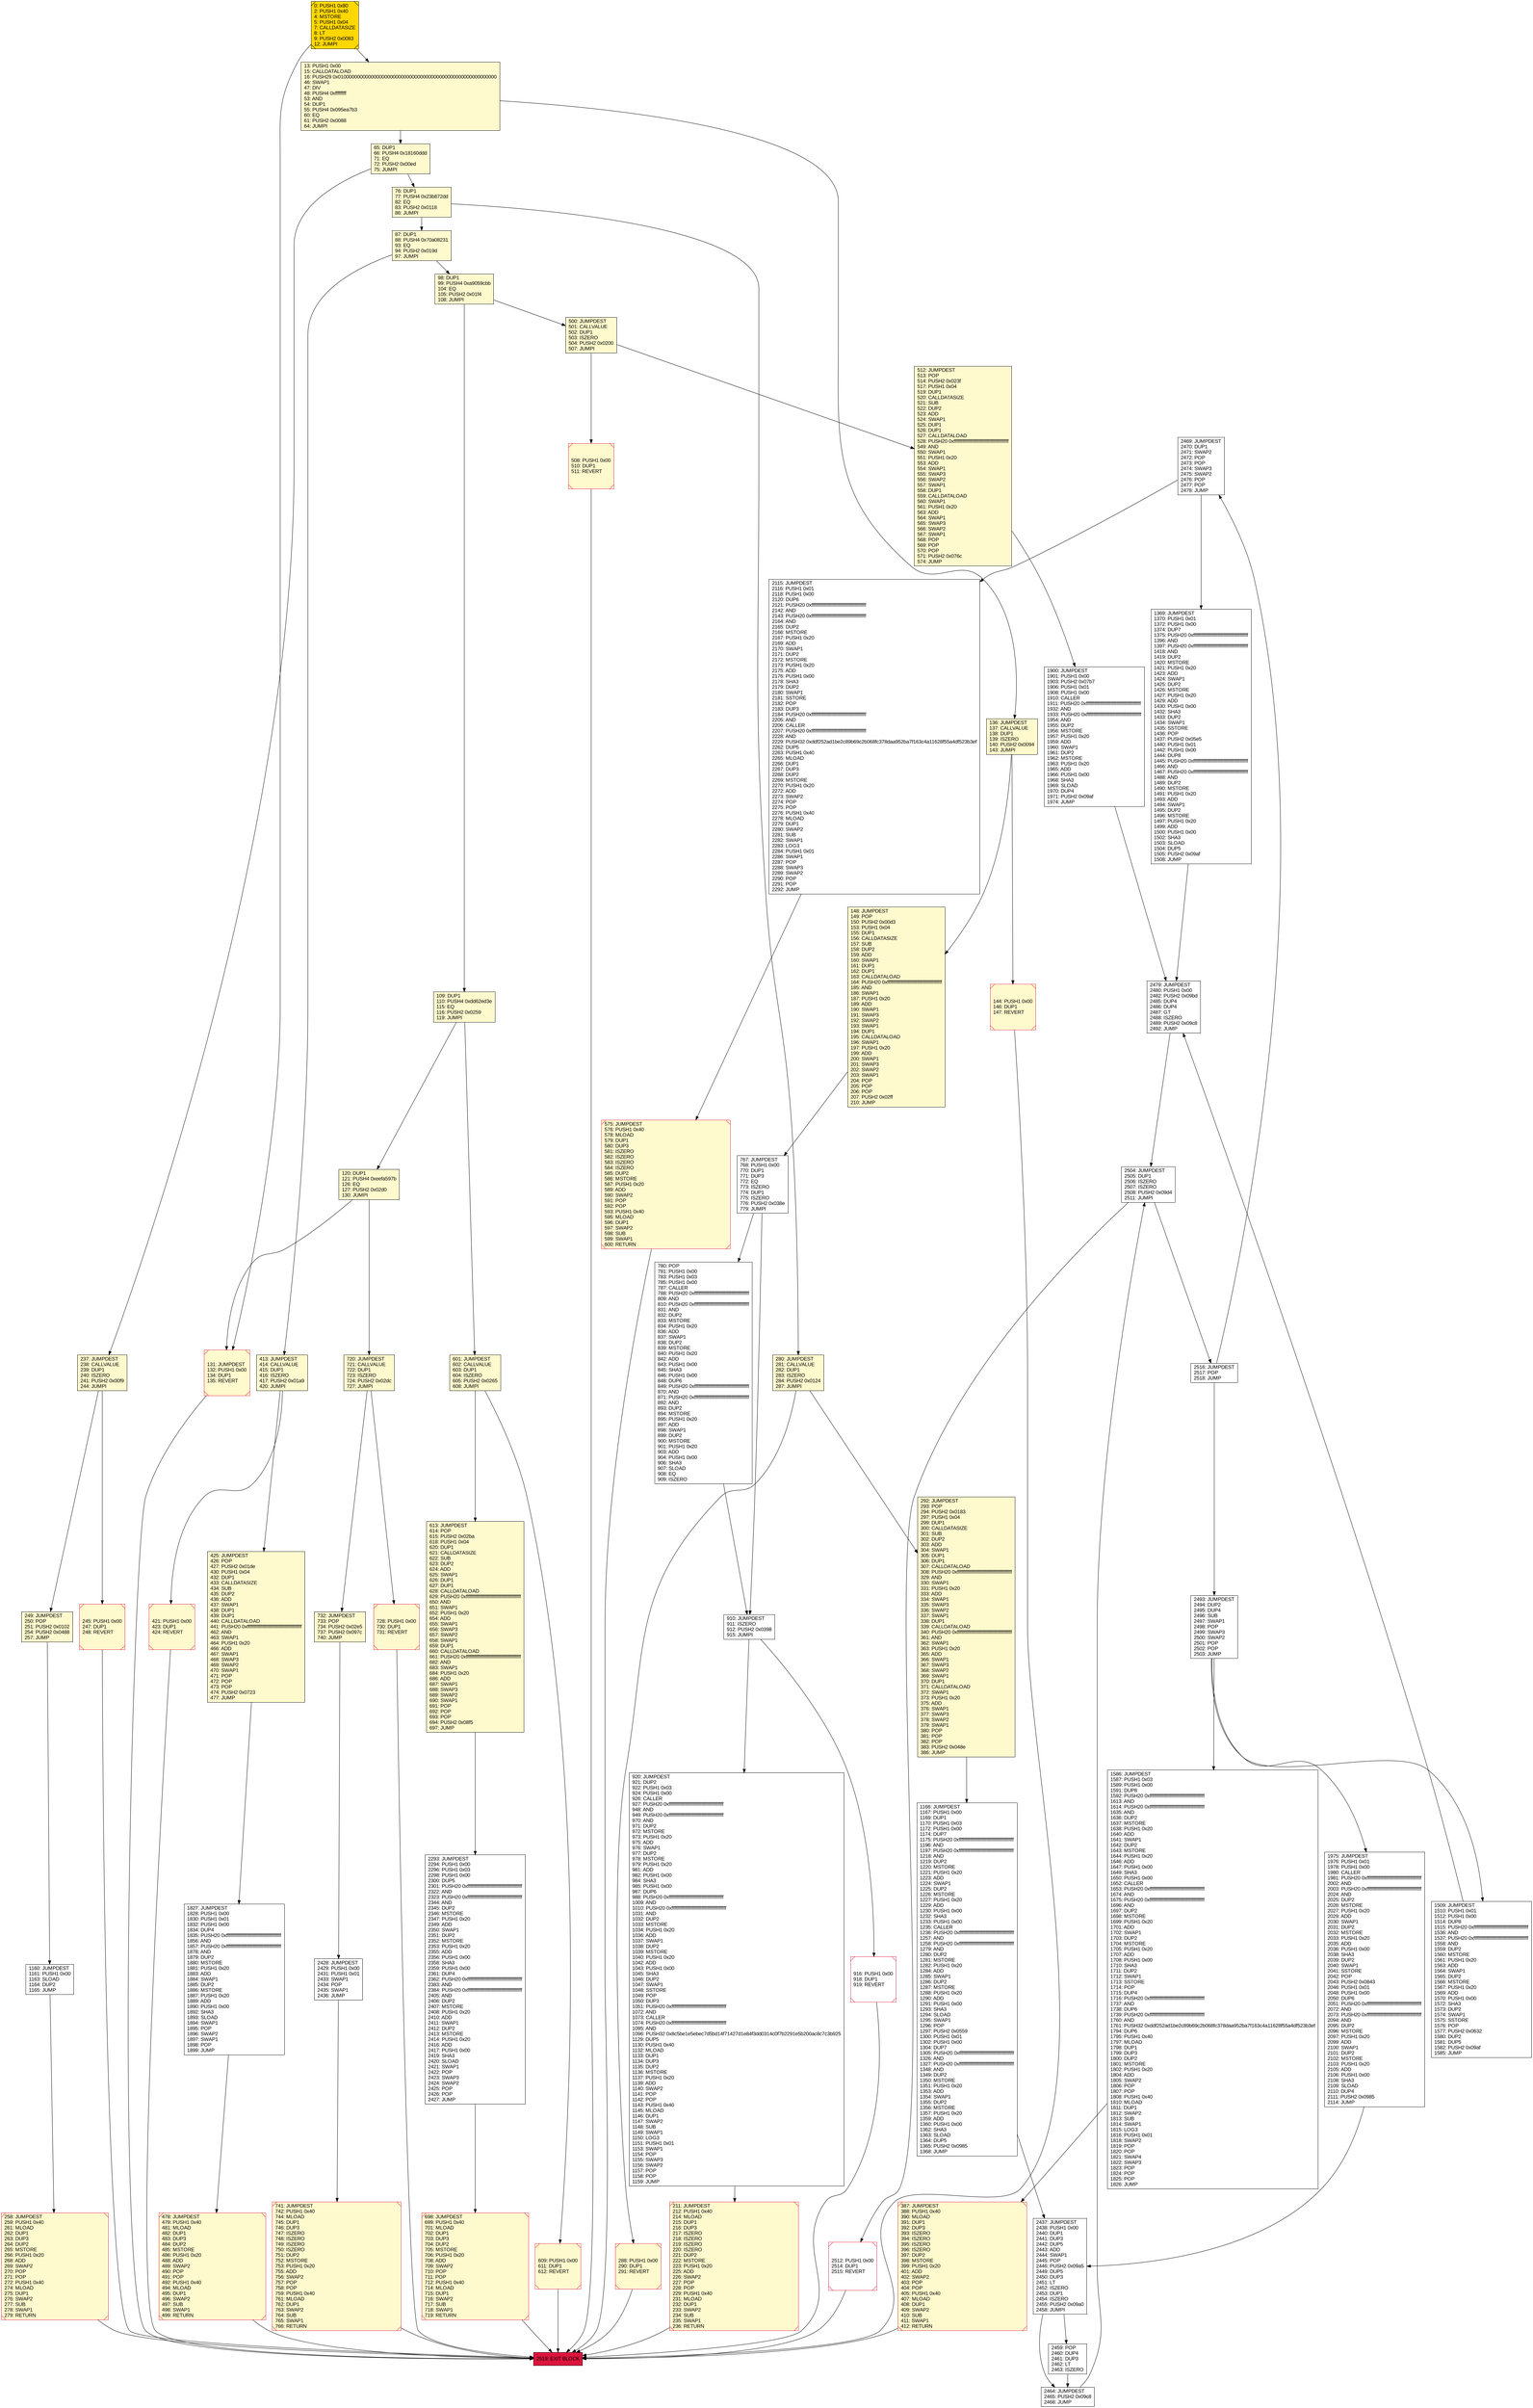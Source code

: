 digraph G {
bgcolor=transparent rankdir=UD;
node [shape=box style=filled color=black fillcolor=white fontname=arial fontcolor=black];
288 [label="288: PUSH1 0x00\l290: DUP1\l291: REVERT\l" fillcolor=lemonchiffon shape=Msquare color=crimson ];
575 [label="575: JUMPDEST\l576: PUSH1 0x40\l578: MLOAD\l579: DUP1\l580: DUP3\l581: ISZERO\l582: ISZERO\l583: ISZERO\l584: ISZERO\l585: DUP2\l586: MSTORE\l587: PUSH1 0x20\l589: ADD\l590: SWAP2\l591: POP\l592: POP\l593: PUSH1 0x40\l595: MLOAD\l596: DUP1\l597: SWAP2\l598: SUB\l599: SWAP1\l600: RETURN\l" fillcolor=lemonchiffon shape=Msquare color=crimson ];
421 [label="421: PUSH1 0x00\l423: DUP1\l424: REVERT\l" fillcolor=lemonchiffon shape=Msquare color=crimson ];
613 [label="613: JUMPDEST\l614: POP\l615: PUSH2 0x02ba\l618: PUSH1 0x04\l620: DUP1\l621: CALLDATASIZE\l622: SUB\l623: DUP2\l624: ADD\l625: SWAP1\l626: DUP1\l627: DUP1\l628: CALLDATALOAD\l629: PUSH20 0xffffffffffffffffffffffffffffffffffffffff\l650: AND\l651: SWAP1\l652: PUSH1 0x20\l654: ADD\l655: SWAP1\l656: SWAP3\l657: SWAP2\l658: SWAP1\l659: DUP1\l660: CALLDATALOAD\l661: PUSH20 0xffffffffffffffffffffffffffffffffffffffff\l682: AND\l683: SWAP1\l684: PUSH1 0x20\l686: ADD\l687: SWAP1\l688: SWAP3\l689: SWAP2\l690: SWAP1\l691: POP\l692: POP\l693: POP\l694: PUSH2 0x08f5\l697: JUMP\l" fillcolor=lemonchiffon ];
2493 [label="2493: JUMPDEST\l2494: DUP2\l2495: DUP4\l2496: SUB\l2497: SWAP1\l2498: POP\l2499: SWAP3\l2500: SWAP2\l2501: POP\l2502: POP\l2503: JUMP\l" ];
131 [label="131: JUMPDEST\l132: PUSH1 0x00\l134: DUP1\l135: REVERT\l" fillcolor=lemonchiffon shape=Msquare color=crimson ];
2293 [label="2293: JUMPDEST\l2294: PUSH1 0x00\l2296: PUSH1 0x03\l2298: PUSH1 0x00\l2300: DUP5\l2301: PUSH20 0xffffffffffffffffffffffffffffffffffffffff\l2322: AND\l2323: PUSH20 0xffffffffffffffffffffffffffffffffffffffff\l2344: AND\l2345: DUP2\l2346: MSTORE\l2347: PUSH1 0x20\l2349: ADD\l2350: SWAP1\l2351: DUP2\l2352: MSTORE\l2353: PUSH1 0x20\l2355: ADD\l2356: PUSH1 0x00\l2358: SHA3\l2359: PUSH1 0x00\l2361: DUP4\l2362: PUSH20 0xffffffffffffffffffffffffffffffffffffffff\l2383: AND\l2384: PUSH20 0xffffffffffffffffffffffffffffffffffffffff\l2405: AND\l2406: DUP2\l2407: MSTORE\l2408: PUSH1 0x20\l2410: ADD\l2411: SWAP1\l2412: DUP2\l2413: MSTORE\l2414: PUSH1 0x20\l2416: ADD\l2417: PUSH1 0x00\l2419: SHA3\l2420: SLOAD\l2421: SWAP1\l2422: POP\l2423: SWAP3\l2424: SWAP2\l2425: POP\l2426: POP\l2427: JUMP\l" ];
698 [label="698: JUMPDEST\l699: PUSH1 0x40\l701: MLOAD\l702: DUP1\l703: DUP3\l704: DUP2\l705: MSTORE\l706: PUSH1 0x20\l708: ADD\l709: SWAP2\l710: POP\l711: POP\l712: PUSH1 0x40\l714: MLOAD\l715: DUP1\l716: SWAP2\l717: SUB\l718: SWAP1\l719: RETURN\l" fillcolor=lemonchiffon shape=Msquare color=crimson ];
292 [label="292: JUMPDEST\l293: POP\l294: PUSH2 0x0183\l297: PUSH1 0x04\l299: DUP1\l300: CALLDATASIZE\l301: SUB\l302: DUP2\l303: ADD\l304: SWAP1\l305: DUP1\l306: DUP1\l307: CALLDATALOAD\l308: PUSH20 0xffffffffffffffffffffffffffffffffffffffff\l329: AND\l330: SWAP1\l331: PUSH1 0x20\l333: ADD\l334: SWAP1\l335: SWAP3\l336: SWAP2\l337: SWAP1\l338: DUP1\l339: CALLDATALOAD\l340: PUSH20 0xffffffffffffffffffffffffffffffffffffffff\l361: AND\l362: SWAP1\l363: PUSH1 0x20\l365: ADD\l366: SWAP1\l367: SWAP3\l368: SWAP2\l369: SWAP1\l370: DUP1\l371: CALLDATALOAD\l372: SWAP1\l373: PUSH1 0x20\l375: ADD\l376: SWAP1\l377: SWAP3\l378: SWAP2\l379: SWAP1\l380: POP\l381: POP\l382: POP\l383: PUSH2 0x048e\l386: JUMP\l" fillcolor=lemonchiffon ];
512 [label="512: JUMPDEST\l513: POP\l514: PUSH2 0x023f\l517: PUSH1 0x04\l519: DUP1\l520: CALLDATASIZE\l521: SUB\l522: DUP2\l523: ADD\l524: SWAP1\l525: DUP1\l526: DUP1\l527: CALLDATALOAD\l528: PUSH20 0xffffffffffffffffffffffffffffffffffffffff\l549: AND\l550: SWAP1\l551: PUSH1 0x20\l553: ADD\l554: SWAP1\l555: SWAP3\l556: SWAP2\l557: SWAP1\l558: DUP1\l559: CALLDATALOAD\l560: SWAP1\l561: PUSH1 0x20\l563: ADD\l564: SWAP1\l565: SWAP3\l566: SWAP2\l567: SWAP1\l568: POP\l569: POP\l570: POP\l571: PUSH2 0x076c\l574: JUMP\l" fillcolor=lemonchiffon ];
1586 [label="1586: JUMPDEST\l1587: PUSH1 0x03\l1589: PUSH1 0x00\l1591: DUP8\l1592: PUSH20 0xffffffffffffffffffffffffffffffffffffffff\l1613: AND\l1614: PUSH20 0xffffffffffffffffffffffffffffffffffffffff\l1635: AND\l1636: DUP2\l1637: MSTORE\l1638: PUSH1 0x20\l1640: ADD\l1641: SWAP1\l1642: DUP2\l1643: MSTORE\l1644: PUSH1 0x20\l1646: ADD\l1647: PUSH1 0x00\l1649: SHA3\l1650: PUSH1 0x00\l1652: CALLER\l1653: PUSH20 0xffffffffffffffffffffffffffffffffffffffff\l1674: AND\l1675: PUSH20 0xffffffffffffffffffffffffffffffffffffffff\l1696: AND\l1697: DUP2\l1698: MSTORE\l1699: PUSH1 0x20\l1701: ADD\l1702: SWAP1\l1703: DUP2\l1704: MSTORE\l1705: PUSH1 0x20\l1707: ADD\l1708: PUSH1 0x00\l1710: SHA3\l1711: DUP2\l1712: SWAP1\l1713: SSTORE\l1714: POP\l1715: DUP4\l1716: PUSH20 0xffffffffffffffffffffffffffffffffffffffff\l1737: AND\l1738: DUP6\l1739: PUSH20 0xffffffffffffffffffffffffffffffffffffffff\l1760: AND\l1761: PUSH32 0xddf252ad1be2c89b69c2b068fc378daa952ba7f163c4a11628f55a4df523b3ef\l1794: DUP6\l1795: PUSH1 0x40\l1797: MLOAD\l1798: DUP1\l1799: DUP3\l1800: DUP2\l1801: MSTORE\l1802: PUSH1 0x20\l1804: ADD\l1805: SWAP2\l1806: POP\l1807: POP\l1808: PUSH1 0x40\l1810: MLOAD\l1811: DUP1\l1812: SWAP2\l1813: SUB\l1814: SWAP1\l1815: LOG3\l1816: PUSH1 0x01\l1818: SWAP2\l1819: POP\l1820: POP\l1821: SWAP4\l1822: SWAP3\l1823: POP\l1824: POP\l1825: POP\l1826: JUMP\l" ];
1975 [label="1975: JUMPDEST\l1976: PUSH1 0x01\l1978: PUSH1 0x00\l1980: CALLER\l1981: PUSH20 0xffffffffffffffffffffffffffffffffffffffff\l2002: AND\l2003: PUSH20 0xffffffffffffffffffffffffffffffffffffffff\l2024: AND\l2025: DUP2\l2026: MSTORE\l2027: PUSH1 0x20\l2029: ADD\l2030: SWAP1\l2031: DUP2\l2032: MSTORE\l2033: PUSH1 0x20\l2035: ADD\l2036: PUSH1 0x00\l2038: SHA3\l2039: DUP2\l2040: SWAP1\l2041: SSTORE\l2042: POP\l2043: PUSH2 0x0843\l2046: PUSH1 0x01\l2048: PUSH1 0x00\l2050: DUP6\l2051: PUSH20 0xffffffffffffffffffffffffffffffffffffffff\l2072: AND\l2073: PUSH20 0xffffffffffffffffffffffffffffffffffffffff\l2094: AND\l2095: DUP2\l2096: MSTORE\l2097: PUSH1 0x20\l2099: ADD\l2100: SWAP1\l2101: DUP2\l2102: MSTORE\l2103: PUSH1 0x20\l2105: ADD\l2106: PUSH1 0x00\l2108: SHA3\l2109: SLOAD\l2110: DUP4\l2111: PUSH2 0x0985\l2114: JUMP\l" ];
65 [label="65: DUP1\l66: PUSH4 0x18160ddd\l71: EQ\l72: PUSH2 0x00ed\l75: JUMPI\l" fillcolor=lemonchiffon ];
500 [label="500: JUMPDEST\l501: CALLVALUE\l502: DUP1\l503: ISZERO\l504: PUSH2 0x0200\l507: JUMPI\l" fillcolor=lemonchiffon ];
732 [label="732: JUMPDEST\l733: POP\l734: PUSH2 0x02e5\l737: PUSH2 0x097c\l740: JUMP\l" fillcolor=lemonchiffon ];
0 [label="0: PUSH1 0x80\l2: PUSH1 0x40\l4: MSTORE\l5: PUSH1 0x04\l7: CALLDATASIZE\l8: LT\l9: PUSH2 0x0083\l12: JUMPI\l" fillcolor=lemonchiffon shape=Msquare fillcolor=gold ];
136 [label="136: JUMPDEST\l137: CALLVALUE\l138: DUP1\l139: ISZERO\l140: PUSH2 0x0094\l143: JUMPI\l" fillcolor=lemonchiffon ];
98 [label="98: DUP1\l99: PUSH4 0xa9059cbb\l104: EQ\l105: PUSH2 0x01f4\l108: JUMPI\l" fillcolor=lemonchiffon ];
249 [label="249: JUMPDEST\l250: POP\l251: PUSH2 0x0102\l254: PUSH2 0x0488\l257: JUMP\l" fillcolor=lemonchiffon ];
109 [label="109: DUP1\l110: PUSH4 0xdd62ed3e\l115: EQ\l116: PUSH2 0x0259\l119: JUMPI\l" fillcolor=lemonchiffon ];
2437 [label="2437: JUMPDEST\l2438: PUSH1 0x00\l2440: DUP1\l2441: DUP3\l2442: DUP5\l2443: ADD\l2444: SWAP1\l2445: POP\l2446: PUSH2 0x09a5\l2449: DUP5\l2450: DUP3\l2451: LT\l2452: ISZERO\l2453: DUP1\l2454: ISZERO\l2455: PUSH2 0x09a0\l2458: JUMPI\l" ];
2504 [label="2504: JUMPDEST\l2505: DUP1\l2506: ISZERO\l2507: ISZERO\l2508: PUSH2 0x09d4\l2511: JUMPI\l" ];
1900 [label="1900: JUMPDEST\l1901: PUSH1 0x00\l1903: PUSH2 0x07b7\l1906: PUSH1 0x01\l1908: PUSH1 0x00\l1910: CALLER\l1911: PUSH20 0xffffffffffffffffffffffffffffffffffffffff\l1932: AND\l1933: PUSH20 0xffffffffffffffffffffffffffffffffffffffff\l1954: AND\l1955: DUP2\l1956: MSTORE\l1957: PUSH1 0x20\l1959: ADD\l1960: SWAP1\l1961: DUP2\l1962: MSTORE\l1963: PUSH1 0x20\l1965: ADD\l1966: PUSH1 0x00\l1968: SHA3\l1969: SLOAD\l1970: DUP4\l1971: PUSH2 0x09af\l1974: JUMP\l" ];
144 [label="144: PUSH1 0x00\l146: DUP1\l147: REVERT\l" fillcolor=lemonchiffon shape=Msquare color=crimson ];
258 [label="258: JUMPDEST\l259: PUSH1 0x40\l261: MLOAD\l262: DUP1\l263: DUP3\l264: DUP2\l265: MSTORE\l266: PUSH1 0x20\l268: ADD\l269: SWAP2\l270: POP\l271: POP\l272: PUSH1 0x40\l274: MLOAD\l275: DUP1\l276: SWAP2\l277: SUB\l278: SWAP1\l279: RETURN\l" fillcolor=lemonchiffon shape=Msquare color=crimson ];
916 [label="916: PUSH1 0x00\l918: DUP1\l919: REVERT\l" shape=Msquare color=crimson ];
601 [label="601: JUMPDEST\l602: CALLVALUE\l603: DUP1\l604: ISZERO\l605: PUSH2 0x0265\l608: JUMPI\l" fillcolor=lemonchiffon ];
1160 [label="1160: JUMPDEST\l1161: PUSH1 0x00\l1163: SLOAD\l1164: DUP2\l1165: JUMP\l" ];
920 [label="920: JUMPDEST\l921: DUP2\l922: PUSH1 0x03\l924: PUSH1 0x00\l926: CALLER\l927: PUSH20 0xffffffffffffffffffffffffffffffffffffffff\l948: AND\l949: PUSH20 0xffffffffffffffffffffffffffffffffffffffff\l970: AND\l971: DUP2\l972: MSTORE\l973: PUSH1 0x20\l975: ADD\l976: SWAP1\l977: DUP2\l978: MSTORE\l979: PUSH1 0x20\l981: ADD\l982: PUSH1 0x00\l984: SHA3\l985: PUSH1 0x00\l987: DUP6\l988: PUSH20 0xffffffffffffffffffffffffffffffffffffffff\l1009: AND\l1010: PUSH20 0xffffffffffffffffffffffffffffffffffffffff\l1031: AND\l1032: DUP2\l1033: MSTORE\l1034: PUSH1 0x20\l1036: ADD\l1037: SWAP1\l1038: DUP2\l1039: MSTORE\l1040: PUSH1 0x20\l1042: ADD\l1043: PUSH1 0x00\l1045: SHA3\l1046: DUP2\l1047: SWAP1\l1048: SSTORE\l1049: POP\l1050: DUP3\l1051: PUSH20 0xffffffffffffffffffffffffffffffffffffffff\l1072: AND\l1073: CALLER\l1074: PUSH20 0xffffffffffffffffffffffffffffffffffffffff\l1095: AND\l1096: PUSH32 0x8c5be1e5ebec7d5bd14f71427d1e84f3dd0314c0f7b2291e5b200ac8c7c3b925\l1129: DUP5\l1130: PUSH1 0x40\l1132: MLOAD\l1133: DUP1\l1134: DUP3\l1135: DUP2\l1136: MSTORE\l1137: PUSH1 0x20\l1139: ADD\l1140: SWAP2\l1141: POP\l1142: POP\l1143: PUSH1 0x40\l1145: MLOAD\l1146: DUP1\l1147: SWAP2\l1148: SUB\l1149: SWAP1\l1150: LOG3\l1151: PUSH1 0x01\l1153: SWAP1\l1154: POP\l1155: SWAP3\l1156: SWAP2\l1157: POP\l1158: POP\l1159: JUMP\l" ];
387 [label="387: JUMPDEST\l388: PUSH1 0x40\l390: MLOAD\l391: DUP1\l392: DUP3\l393: ISZERO\l394: ISZERO\l395: ISZERO\l396: ISZERO\l397: DUP2\l398: MSTORE\l399: PUSH1 0x20\l401: ADD\l402: SWAP2\l403: POP\l404: POP\l405: PUSH1 0x40\l407: MLOAD\l408: DUP1\l409: SWAP2\l410: SUB\l411: SWAP1\l412: RETURN\l" fillcolor=lemonchiffon shape=Msquare color=crimson ];
609 [label="609: PUSH1 0x00\l611: DUP1\l612: REVERT\l" fillcolor=lemonchiffon shape=Msquare color=crimson ];
2479 [label="2479: JUMPDEST\l2480: PUSH1 0x00\l2482: PUSH2 0x09bd\l2485: DUP4\l2486: DUP4\l2487: GT\l2488: ISZERO\l2489: PUSH2 0x09c8\l2492: JUMP\l" ];
1827 [label="1827: JUMPDEST\l1828: PUSH1 0x00\l1830: PUSH1 0x01\l1832: PUSH1 0x00\l1834: DUP4\l1835: PUSH20 0xffffffffffffffffffffffffffffffffffffffff\l1856: AND\l1857: PUSH20 0xffffffffffffffffffffffffffffffffffffffff\l1878: AND\l1879: DUP2\l1880: MSTORE\l1881: PUSH1 0x20\l1883: ADD\l1884: SWAP1\l1885: DUP2\l1886: MSTORE\l1887: PUSH1 0x20\l1889: ADD\l1890: PUSH1 0x00\l1892: SHA3\l1893: SLOAD\l1894: SWAP1\l1895: POP\l1896: SWAP2\l1897: SWAP1\l1898: POP\l1899: JUMP\l" ];
2459 [label="2459: POP\l2460: DUP4\l2461: DUP3\l2462: LT\l2463: ISZERO\l" ];
2469 [label="2469: JUMPDEST\l2470: DUP1\l2471: SWAP2\l2472: POP\l2473: POP\l2474: SWAP3\l2475: SWAP2\l2476: POP\l2477: POP\l2478: JUMP\l" ];
280 [label="280: JUMPDEST\l281: CALLVALUE\l282: DUP1\l283: ISZERO\l284: PUSH2 0x0124\l287: JUMPI\l" fillcolor=lemonchiffon ];
910 [label="910: JUMPDEST\l911: ISZERO\l912: PUSH2 0x0398\l915: JUMPI\l" ];
2428 [label="2428: JUMPDEST\l2429: PUSH1 0x00\l2431: PUSH1 0x01\l2433: SWAP1\l2434: POP\l2435: SWAP1\l2436: JUMP\l" ];
245 [label="245: PUSH1 0x00\l247: DUP1\l248: REVERT\l" fillcolor=lemonchiffon shape=Msquare color=crimson ];
237 [label="237: JUMPDEST\l238: CALLVALUE\l239: DUP1\l240: ISZERO\l241: PUSH2 0x00f9\l244: JUMPI\l" fillcolor=lemonchiffon ];
2519 [label="2519: EXIT BLOCK\l" fillcolor=crimson ];
741 [label="741: JUMPDEST\l742: PUSH1 0x40\l744: MLOAD\l745: DUP1\l746: DUP3\l747: ISZERO\l748: ISZERO\l749: ISZERO\l750: ISZERO\l751: DUP2\l752: MSTORE\l753: PUSH1 0x20\l755: ADD\l756: SWAP2\l757: POP\l758: POP\l759: PUSH1 0x40\l761: MLOAD\l762: DUP1\l763: SWAP2\l764: SUB\l765: SWAP1\l766: RETURN\l" fillcolor=lemonchiffon shape=Msquare color=crimson ];
76 [label="76: DUP1\l77: PUSH4 0x23b872dd\l82: EQ\l83: PUSH2 0x0118\l86: JUMPI\l" fillcolor=lemonchiffon ];
148 [label="148: JUMPDEST\l149: POP\l150: PUSH2 0x00d3\l153: PUSH1 0x04\l155: DUP1\l156: CALLDATASIZE\l157: SUB\l158: DUP2\l159: ADD\l160: SWAP1\l161: DUP1\l162: DUP1\l163: CALLDATALOAD\l164: PUSH20 0xffffffffffffffffffffffffffffffffffffffff\l185: AND\l186: SWAP1\l187: PUSH1 0x20\l189: ADD\l190: SWAP1\l191: SWAP3\l192: SWAP2\l193: SWAP1\l194: DUP1\l195: CALLDATALOAD\l196: SWAP1\l197: PUSH1 0x20\l199: ADD\l200: SWAP1\l201: SWAP3\l202: SWAP2\l203: SWAP1\l204: POP\l205: POP\l206: POP\l207: PUSH2 0x02ff\l210: JUMP\l" fillcolor=lemonchiffon ];
508 [label="508: PUSH1 0x00\l510: DUP1\l511: REVERT\l" fillcolor=lemonchiffon shape=Msquare color=crimson ];
720 [label="720: JUMPDEST\l721: CALLVALUE\l722: DUP1\l723: ISZERO\l724: PUSH2 0x02dc\l727: JUMPI\l" fillcolor=lemonchiffon ];
780 [label="780: POP\l781: PUSH1 0x00\l783: PUSH1 0x03\l785: PUSH1 0x00\l787: CALLER\l788: PUSH20 0xffffffffffffffffffffffffffffffffffffffff\l809: AND\l810: PUSH20 0xffffffffffffffffffffffffffffffffffffffff\l831: AND\l832: DUP2\l833: MSTORE\l834: PUSH1 0x20\l836: ADD\l837: SWAP1\l838: DUP2\l839: MSTORE\l840: PUSH1 0x20\l842: ADD\l843: PUSH1 0x00\l845: SHA3\l846: PUSH1 0x00\l848: DUP6\l849: PUSH20 0xffffffffffffffffffffffffffffffffffffffff\l870: AND\l871: PUSH20 0xffffffffffffffffffffffffffffffffffffffff\l892: AND\l893: DUP2\l894: MSTORE\l895: PUSH1 0x20\l897: ADD\l898: SWAP1\l899: DUP2\l900: MSTORE\l901: PUSH1 0x20\l903: ADD\l904: PUSH1 0x00\l906: SHA3\l907: SLOAD\l908: EQ\l909: ISZERO\l" ];
1166 [label="1166: JUMPDEST\l1167: PUSH1 0x00\l1169: DUP1\l1170: PUSH1 0x03\l1172: PUSH1 0x00\l1174: DUP7\l1175: PUSH20 0xffffffffffffffffffffffffffffffffffffffff\l1196: AND\l1197: PUSH20 0xffffffffffffffffffffffffffffffffffffffff\l1218: AND\l1219: DUP2\l1220: MSTORE\l1221: PUSH1 0x20\l1223: ADD\l1224: SWAP1\l1225: DUP2\l1226: MSTORE\l1227: PUSH1 0x20\l1229: ADD\l1230: PUSH1 0x00\l1232: SHA3\l1233: PUSH1 0x00\l1235: CALLER\l1236: PUSH20 0xffffffffffffffffffffffffffffffffffffffff\l1257: AND\l1258: PUSH20 0xffffffffffffffffffffffffffffffffffffffff\l1279: AND\l1280: DUP2\l1281: MSTORE\l1282: PUSH1 0x20\l1284: ADD\l1285: SWAP1\l1286: DUP2\l1287: MSTORE\l1288: PUSH1 0x20\l1290: ADD\l1291: PUSH1 0x00\l1293: SHA3\l1294: SLOAD\l1295: SWAP1\l1296: POP\l1297: PUSH2 0x0559\l1300: PUSH1 0x01\l1302: PUSH1 0x00\l1304: DUP7\l1305: PUSH20 0xffffffffffffffffffffffffffffffffffffffff\l1326: AND\l1327: PUSH20 0xffffffffffffffffffffffffffffffffffffffff\l1348: AND\l1349: DUP2\l1350: MSTORE\l1351: PUSH1 0x20\l1353: ADD\l1354: SWAP1\l1355: DUP2\l1356: MSTORE\l1357: PUSH1 0x20\l1359: ADD\l1360: PUSH1 0x00\l1362: SHA3\l1363: SLOAD\l1364: DUP5\l1365: PUSH2 0x0985\l1368: JUMP\l" ];
87 [label="87: DUP1\l88: PUSH4 0x70a08231\l93: EQ\l94: PUSH2 0x019d\l97: JUMPI\l" fillcolor=lemonchiffon ];
1509 [label="1509: JUMPDEST\l1510: PUSH1 0x01\l1512: PUSH1 0x00\l1514: DUP8\l1515: PUSH20 0xffffffffffffffffffffffffffffffffffffffff\l1536: AND\l1537: PUSH20 0xffffffffffffffffffffffffffffffffffffffff\l1558: AND\l1559: DUP2\l1560: MSTORE\l1561: PUSH1 0x20\l1563: ADD\l1564: SWAP1\l1565: DUP2\l1566: MSTORE\l1567: PUSH1 0x20\l1569: ADD\l1570: PUSH1 0x00\l1572: SHA3\l1573: DUP2\l1574: SWAP1\l1575: SSTORE\l1576: POP\l1577: PUSH2 0x0632\l1580: DUP2\l1581: DUP5\l1582: PUSH2 0x09af\l1585: JUMP\l" ];
478 [label="478: JUMPDEST\l479: PUSH1 0x40\l481: MLOAD\l482: DUP1\l483: DUP3\l484: DUP2\l485: MSTORE\l486: PUSH1 0x20\l488: ADD\l489: SWAP2\l490: POP\l491: POP\l492: PUSH1 0x40\l494: MLOAD\l495: DUP1\l496: SWAP2\l497: SUB\l498: SWAP1\l499: RETURN\l" fillcolor=lemonchiffon shape=Msquare color=crimson ];
2115 [label="2115: JUMPDEST\l2116: PUSH1 0x01\l2118: PUSH1 0x00\l2120: DUP6\l2121: PUSH20 0xffffffffffffffffffffffffffffffffffffffff\l2142: AND\l2143: PUSH20 0xffffffffffffffffffffffffffffffffffffffff\l2164: AND\l2165: DUP2\l2166: MSTORE\l2167: PUSH1 0x20\l2169: ADD\l2170: SWAP1\l2171: DUP2\l2172: MSTORE\l2173: PUSH1 0x20\l2175: ADD\l2176: PUSH1 0x00\l2178: SHA3\l2179: DUP2\l2180: SWAP1\l2181: SSTORE\l2182: POP\l2183: DUP3\l2184: PUSH20 0xffffffffffffffffffffffffffffffffffffffff\l2205: AND\l2206: CALLER\l2207: PUSH20 0xffffffffffffffffffffffffffffffffffffffff\l2228: AND\l2229: PUSH32 0xddf252ad1be2c89b69c2b068fc378daa952ba7f163c4a11628f55a4df523b3ef\l2262: DUP5\l2263: PUSH1 0x40\l2265: MLOAD\l2266: DUP1\l2267: DUP3\l2268: DUP2\l2269: MSTORE\l2270: PUSH1 0x20\l2272: ADD\l2273: SWAP2\l2274: POP\l2275: POP\l2276: PUSH1 0x40\l2278: MLOAD\l2279: DUP1\l2280: SWAP2\l2281: SUB\l2282: SWAP1\l2283: LOG3\l2284: PUSH1 0x01\l2286: SWAP1\l2287: POP\l2288: SWAP3\l2289: SWAP2\l2290: POP\l2291: POP\l2292: JUMP\l" ];
767 [label="767: JUMPDEST\l768: PUSH1 0x00\l770: DUP1\l771: DUP3\l772: EQ\l773: ISZERO\l774: DUP1\l775: ISZERO\l776: PUSH2 0x038e\l779: JUMPI\l" ];
211 [label="211: JUMPDEST\l212: PUSH1 0x40\l214: MLOAD\l215: DUP1\l216: DUP3\l217: ISZERO\l218: ISZERO\l219: ISZERO\l220: ISZERO\l221: DUP2\l222: MSTORE\l223: PUSH1 0x20\l225: ADD\l226: SWAP2\l227: POP\l228: POP\l229: PUSH1 0x40\l231: MLOAD\l232: DUP1\l233: SWAP2\l234: SUB\l235: SWAP1\l236: RETURN\l" fillcolor=lemonchiffon shape=Msquare color=crimson ];
2512 [label="2512: PUSH1 0x00\l2514: DUP1\l2515: REVERT\l" shape=Msquare color=crimson ];
413 [label="413: JUMPDEST\l414: CALLVALUE\l415: DUP1\l416: ISZERO\l417: PUSH2 0x01a9\l420: JUMPI\l" fillcolor=lemonchiffon ];
2516 [label="2516: JUMPDEST\l2517: POP\l2518: JUMP\l" ];
13 [label="13: PUSH1 0x00\l15: CALLDATALOAD\l16: PUSH29 0x0100000000000000000000000000000000000000000000000000000000\l46: SWAP1\l47: DIV\l48: PUSH4 0xffffffff\l53: AND\l54: DUP1\l55: PUSH4 0x095ea7b3\l60: EQ\l61: PUSH2 0x0088\l64: JUMPI\l" fillcolor=lemonchiffon ];
425 [label="425: JUMPDEST\l426: POP\l427: PUSH2 0x01de\l430: PUSH1 0x04\l432: DUP1\l433: CALLDATASIZE\l434: SUB\l435: DUP2\l436: ADD\l437: SWAP1\l438: DUP1\l439: DUP1\l440: CALLDATALOAD\l441: PUSH20 0xffffffffffffffffffffffffffffffffffffffff\l462: AND\l463: SWAP1\l464: PUSH1 0x20\l466: ADD\l467: SWAP1\l468: SWAP3\l469: SWAP2\l470: SWAP1\l471: POP\l472: POP\l473: POP\l474: PUSH2 0x0723\l477: JUMP\l" fillcolor=lemonchiffon ];
1369 [label="1369: JUMPDEST\l1370: PUSH1 0x01\l1372: PUSH1 0x00\l1374: DUP7\l1375: PUSH20 0xffffffffffffffffffffffffffffffffffffffff\l1396: AND\l1397: PUSH20 0xffffffffffffffffffffffffffffffffffffffff\l1418: AND\l1419: DUP2\l1420: MSTORE\l1421: PUSH1 0x20\l1423: ADD\l1424: SWAP1\l1425: DUP2\l1426: MSTORE\l1427: PUSH1 0x20\l1429: ADD\l1430: PUSH1 0x00\l1432: SHA3\l1433: DUP2\l1434: SWAP1\l1435: SSTORE\l1436: POP\l1437: PUSH2 0x05e5\l1440: PUSH1 0x01\l1442: PUSH1 0x00\l1444: DUP8\l1445: PUSH20 0xffffffffffffffffffffffffffffffffffffffff\l1466: AND\l1467: PUSH20 0xffffffffffffffffffffffffffffffffffffffff\l1488: AND\l1489: DUP2\l1490: MSTORE\l1491: PUSH1 0x20\l1493: ADD\l1494: SWAP1\l1495: DUP2\l1496: MSTORE\l1497: PUSH1 0x20\l1499: ADD\l1500: PUSH1 0x00\l1502: SHA3\l1503: SLOAD\l1504: DUP5\l1505: PUSH2 0x09af\l1508: JUMP\l" ];
120 [label="120: DUP1\l121: PUSH4 0xeefa597b\l126: EQ\l127: PUSH2 0x02d0\l130: JUMPI\l" fillcolor=lemonchiffon ];
2464 [label="2464: JUMPDEST\l2465: PUSH2 0x09c8\l2468: JUMP\l" ];
728 [label="728: PUSH1 0x00\l730: DUP1\l731: REVERT\l" fillcolor=lemonchiffon shape=Msquare color=crimson ];
237 -> 245;
2293 -> 698;
245 -> 2519;
413 -> 425;
1160 -> 258;
2428 -> 741;
767 -> 780;
508 -> 2519;
613 -> 2293;
98 -> 109;
741 -> 2519;
120 -> 720;
249 -> 1160;
2493 -> 1975;
109 -> 601;
2493 -> 1586;
76 -> 280;
136 -> 144;
500 -> 512;
609 -> 2519;
87 -> 413;
720 -> 728;
512 -> 1900;
767 -> 910;
0 -> 131;
2469 -> 2115;
2512 -> 2519;
780 -> 910;
1509 -> 2479;
728 -> 2519;
1827 -> 478;
1586 -> 387;
2459 -> 2464;
148 -> 767;
76 -> 87;
425 -> 1827;
1369 -> 2479;
211 -> 2519;
478 -> 2519;
2516 -> 2469;
1975 -> 2437;
601 -> 613;
2469 -> 1369;
98 -> 500;
280 -> 292;
1166 -> 2437;
65 -> 76;
500 -> 508;
280 -> 288;
65 -> 237;
87 -> 98;
732 -> 2428;
0 -> 13;
131 -> 2519;
920 -> 211;
13 -> 136;
421 -> 2519;
575 -> 2519;
288 -> 2519;
2464 -> 2504;
109 -> 120;
2437 -> 2464;
2504 -> 2516;
698 -> 2519;
2504 -> 2512;
292 -> 1166;
916 -> 2519;
144 -> 2519;
258 -> 2519;
387 -> 2519;
13 -> 65;
2479 -> 2504;
1900 -> 2479;
2115 -> 575;
2437 -> 2459;
2493 -> 1509;
120 -> 131;
910 -> 920;
413 -> 421;
2516 -> 2493;
720 -> 732;
601 -> 609;
136 -> 148;
910 -> 916;
237 -> 249;
}
